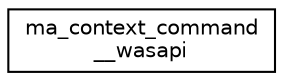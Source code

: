 digraph "Graphical Class Hierarchy"
{
 // LATEX_PDF_SIZE
  edge [fontname="Helvetica",fontsize="10",labelfontname="Helvetica",labelfontsize="10"];
  node [fontname="Helvetica",fontsize="10",shape=record];
  rankdir="LR";
  Node0 [label="ma_context_command\l__wasapi",height=0.2,width=0.4,color="black", fillcolor="white", style="filled",URL="$structma__context__command____wasapi.html",tooltip=" "];
}
